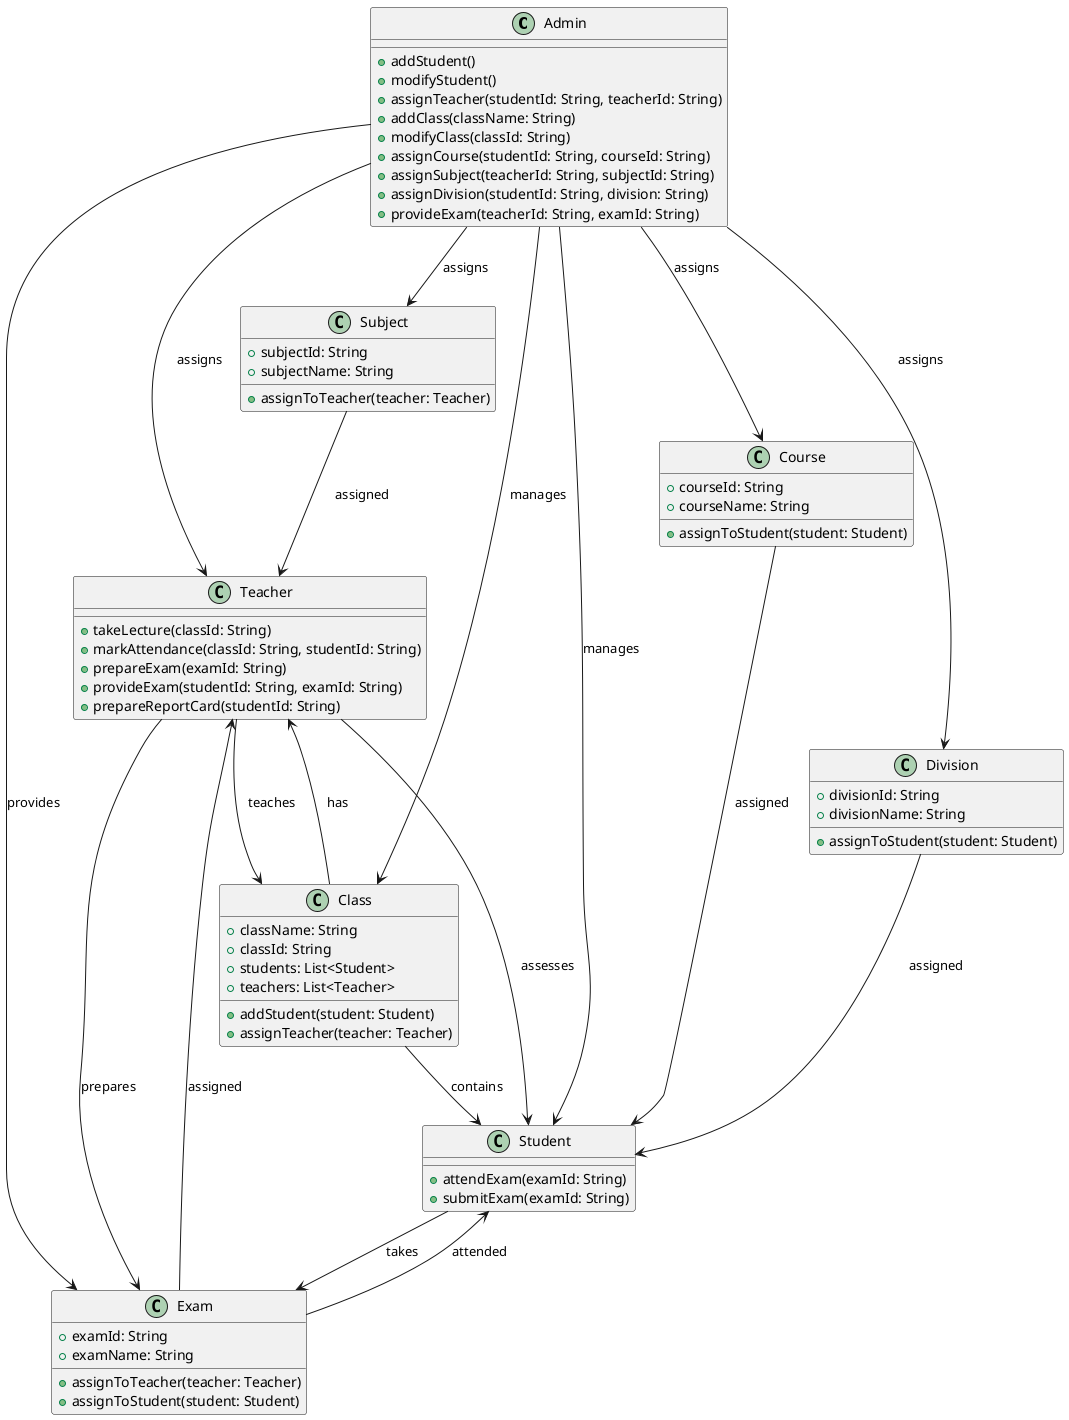 @startuml

' Define the classes
class Admin {
    +addStudent()
    +modifyStudent()
    +assignTeacher(studentId: String, teacherId: String)
    +addClass(className: String)
    +modifyClass(classId: String)
    +assignCourse(studentId: String, courseId: String)
    +assignSubject(teacherId: String, subjectId: String)
    +assignDivision(studentId: String, division: String)
    +provideExam(teacherId: String, examId: String)
}

class Teacher {
    +takeLecture(classId: String)
    +markAttendance(classId: String, studentId: String)
    +prepareExam(examId: String)
    +provideExam(studentId: String, examId: String)
    +prepareReportCard(studentId: String)
}

class Student {
    +attendExam(examId: String)
    +submitExam(examId: String)
}

class Class {
    +className: String
    +classId: String
    +students: List<Student>
    +teachers: List<Teacher>
    +addStudent(student: Student)
    +assignTeacher(teacher: Teacher)
}

class Course {
    +courseId: String
    +courseName: String
    +assignToStudent(student: Student)
}

class Subject {
    +subjectId: String
    +subjectName: String
    +assignToTeacher(teacher: Teacher)
}

class Exam {
    +examId: String
    +examName: String
    +assignToTeacher(teacher: Teacher)
    +assignToStudent(student: Student)
}

class Division {
    +divisionId: String
    +divisionName: String
    +assignToStudent(student: Student)
}

' Relationships
Admin --> Student : manages
Admin --> Teacher : assigns
Admin --> Class : manages
Admin --> Course : assigns
Admin --> Subject : assigns
Admin --> Division : assigns
Admin --> Exam : provides

Teacher --> Class : teaches
Teacher --> Exam : prepares
Teacher --> Student : assesses

Student --> Exam : takes

Class --> Student : contains
Class --> Teacher : has

Course --> Student : assigned
Subject --> Teacher : assigned
Exam --> Teacher : assigned
Exam --> Student : attended
Division --> Student : assigned

@enduml